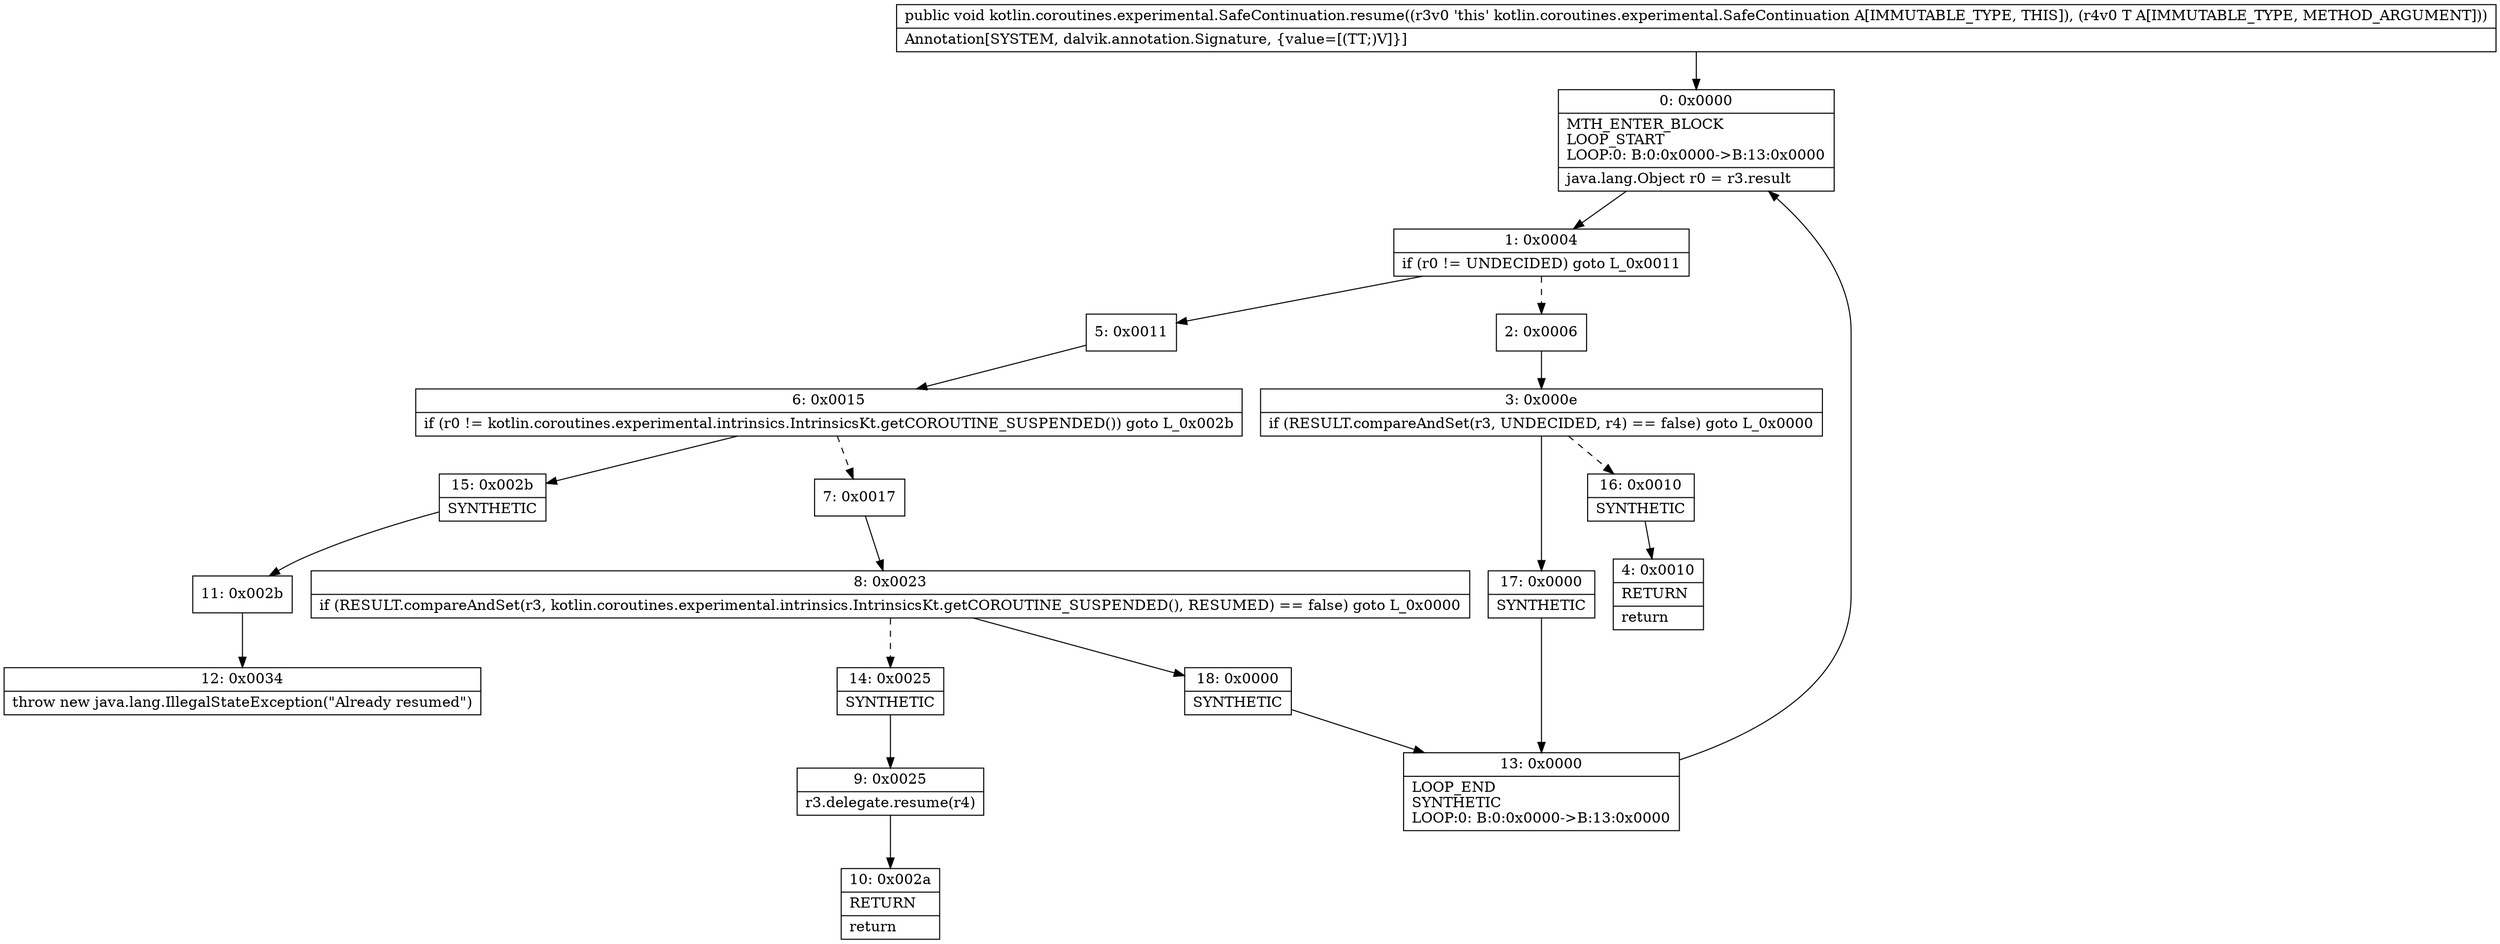 digraph "CFG forkotlin.coroutines.experimental.SafeContinuation.resume(Ljava\/lang\/Object;)V" {
Node_0 [shape=record,label="{0\:\ 0x0000|MTH_ENTER_BLOCK\lLOOP_START\lLOOP:0: B:0:0x0000\-\>B:13:0x0000\l|java.lang.Object r0 = r3.result\l}"];
Node_1 [shape=record,label="{1\:\ 0x0004|if (r0 != UNDECIDED) goto L_0x0011\l}"];
Node_2 [shape=record,label="{2\:\ 0x0006}"];
Node_3 [shape=record,label="{3\:\ 0x000e|if (RESULT.compareAndSet(r3, UNDECIDED, r4) == false) goto L_0x0000\l}"];
Node_4 [shape=record,label="{4\:\ 0x0010|RETURN\l|return\l}"];
Node_5 [shape=record,label="{5\:\ 0x0011}"];
Node_6 [shape=record,label="{6\:\ 0x0015|if (r0 != kotlin.coroutines.experimental.intrinsics.IntrinsicsKt.getCOROUTINE_SUSPENDED()) goto L_0x002b\l}"];
Node_7 [shape=record,label="{7\:\ 0x0017}"];
Node_8 [shape=record,label="{8\:\ 0x0023|if (RESULT.compareAndSet(r3, kotlin.coroutines.experimental.intrinsics.IntrinsicsKt.getCOROUTINE_SUSPENDED(), RESUMED) == false) goto L_0x0000\l}"];
Node_9 [shape=record,label="{9\:\ 0x0025|r3.delegate.resume(r4)\l}"];
Node_10 [shape=record,label="{10\:\ 0x002a|RETURN\l|return\l}"];
Node_11 [shape=record,label="{11\:\ 0x002b}"];
Node_12 [shape=record,label="{12\:\ 0x0034|throw new java.lang.IllegalStateException(\"Already resumed\")\l}"];
Node_13 [shape=record,label="{13\:\ 0x0000|LOOP_END\lSYNTHETIC\lLOOP:0: B:0:0x0000\-\>B:13:0x0000\l}"];
Node_14 [shape=record,label="{14\:\ 0x0025|SYNTHETIC\l}"];
Node_15 [shape=record,label="{15\:\ 0x002b|SYNTHETIC\l}"];
Node_16 [shape=record,label="{16\:\ 0x0010|SYNTHETIC\l}"];
Node_17 [shape=record,label="{17\:\ 0x0000|SYNTHETIC\l}"];
Node_18 [shape=record,label="{18\:\ 0x0000|SYNTHETIC\l}"];
MethodNode[shape=record,label="{public void kotlin.coroutines.experimental.SafeContinuation.resume((r3v0 'this' kotlin.coroutines.experimental.SafeContinuation A[IMMUTABLE_TYPE, THIS]), (r4v0 T A[IMMUTABLE_TYPE, METHOD_ARGUMENT]))  | Annotation[SYSTEM, dalvik.annotation.Signature, \{value=[(TT;)V]\}]\l}"];
MethodNode -> Node_0;
Node_0 -> Node_1;
Node_1 -> Node_2[style=dashed];
Node_1 -> Node_5;
Node_2 -> Node_3;
Node_3 -> Node_16[style=dashed];
Node_3 -> Node_17;
Node_5 -> Node_6;
Node_6 -> Node_7[style=dashed];
Node_6 -> Node_15;
Node_7 -> Node_8;
Node_8 -> Node_14[style=dashed];
Node_8 -> Node_18;
Node_9 -> Node_10;
Node_11 -> Node_12;
Node_13 -> Node_0;
Node_14 -> Node_9;
Node_15 -> Node_11;
Node_16 -> Node_4;
Node_17 -> Node_13;
Node_18 -> Node_13;
}

